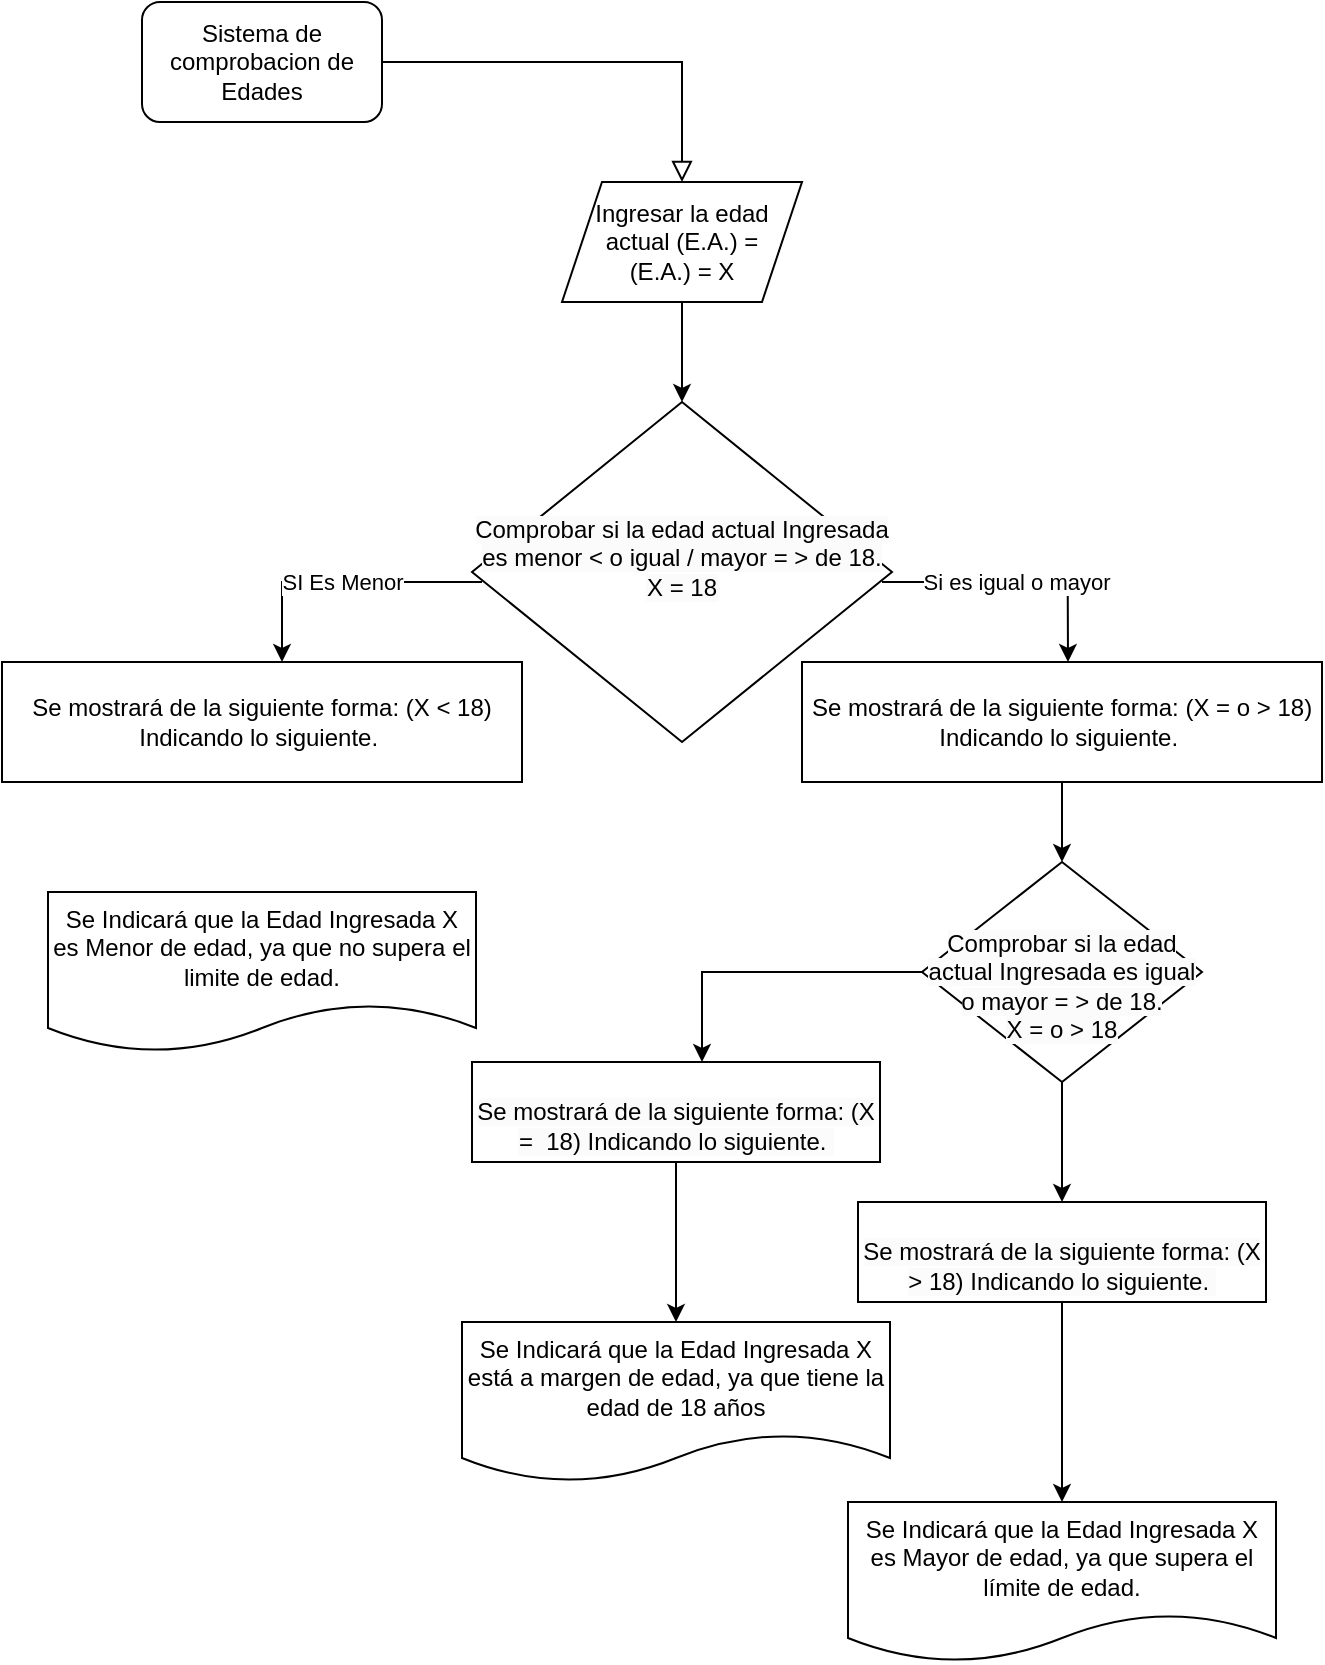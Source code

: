 <mxfile version="22.0.0" type="device">
  <diagram id="C5RBs43oDa-KdzZeNtuy" name="Page-1">
    <mxGraphModel dx="880" dy="481" grid="1" gridSize="10" guides="1" tooltips="1" connect="1" arrows="1" fold="1" page="1" pageScale="1" pageWidth="827" pageHeight="1169" math="0" shadow="0">
      <root>
        <mxCell id="WIyWlLk6GJQsqaUBKTNV-0" />
        <mxCell id="WIyWlLk6GJQsqaUBKTNV-1" parent="WIyWlLk6GJQsqaUBKTNV-0" />
        <mxCell id="WIyWlLk6GJQsqaUBKTNV-2" value="" style="rounded=0;html=1;jettySize=auto;orthogonalLoop=1;fontSize=11;endArrow=block;endFill=0;endSize=8;strokeWidth=1;shadow=0;labelBackgroundColor=none;edgeStyle=orthogonalEdgeStyle;exitX=1;exitY=0.5;exitDx=0;exitDy=0;" parent="WIyWlLk6GJQsqaUBKTNV-1" source="RM-DHoep1sbOCNY-KhmT-0" edge="1">
          <mxGeometry relative="1" as="geometry">
            <mxPoint x="220" y="120" as="sourcePoint" />
            <mxPoint x="430" y="160" as="targetPoint" />
            <Array as="points">
              <mxPoint x="280" y="100" />
              <mxPoint x="430" y="100" />
            </Array>
          </mxGeometry>
        </mxCell>
        <mxCell id="RM-DHoep1sbOCNY-KhmT-0" value="Sistema de comprobacion de Edades" style="rounded=1;whiteSpace=wrap;html=1;" vertex="1" parent="WIyWlLk6GJQsqaUBKTNV-1">
          <mxGeometry x="160" y="70" width="120" height="60" as="geometry" />
        </mxCell>
        <mxCell id="RM-DHoep1sbOCNY-KhmT-1" value="Ingresar la edad actual (E.A.) =&lt;br&gt;(E.A.) = X" style="shape=parallelogram;perimeter=parallelogramPerimeter;whiteSpace=wrap;html=1;fixedSize=1;" vertex="1" parent="WIyWlLk6GJQsqaUBKTNV-1">
          <mxGeometry x="370" y="160" width="120" height="60" as="geometry" />
        </mxCell>
        <mxCell id="RM-DHoep1sbOCNY-KhmT-2" value="" style="endArrow=classic;html=1;rounded=0;" edge="1" parent="WIyWlLk6GJQsqaUBKTNV-1" source="RM-DHoep1sbOCNY-KhmT-1">
          <mxGeometry width="50" height="50" relative="1" as="geometry">
            <mxPoint x="429.5" y="220" as="sourcePoint" />
            <mxPoint x="430" y="270" as="targetPoint" />
          </mxGeometry>
        </mxCell>
        <mxCell id="RM-DHoep1sbOCNY-KhmT-4" value="&#xa;&lt;span style=&quot;color: rgb(0, 0, 0); font-family: Helvetica; font-size: 12px; font-style: normal; font-variant-ligatures: normal; font-variant-caps: normal; font-weight: 400; letter-spacing: normal; orphans: 2; text-align: center; text-indent: 0px; text-transform: none; widows: 2; word-spacing: 0px; -webkit-text-stroke-width: 0px; background-color: rgb(251, 251, 251); text-decoration-thickness: initial; text-decoration-style: initial; text-decoration-color: initial; float: none; display: inline !important;&quot;&gt;Comprobar si la edad actual Ingresada es menor &amp;lt; o igual / mayor = &amp;gt; de 18.&lt;/span&gt;&lt;br style=&quot;border-color: var(--border-color); color: rgb(0, 0, 0); font-family: Helvetica; font-size: 12px; font-style: normal; font-variant-ligatures: normal; font-variant-caps: normal; font-weight: 400; letter-spacing: normal; orphans: 2; text-align: center; text-indent: 0px; text-transform: none; widows: 2; word-spacing: 0px; -webkit-text-stroke-width: 0px; background-color: rgb(251, 251, 251); text-decoration-thickness: initial; text-decoration-style: initial; text-decoration-color: initial;&quot;&gt;&lt;span style=&quot;color: rgb(0, 0, 0); font-family: Helvetica; font-size: 12px; font-style: normal; font-variant-ligatures: normal; font-variant-caps: normal; font-weight: 400; letter-spacing: normal; orphans: 2; text-align: center; text-indent: 0px; text-transform: none; widows: 2; word-spacing: 0px; -webkit-text-stroke-width: 0px; background-color: rgb(251, 251, 251); text-decoration-thickness: initial; text-decoration-style: initial; text-decoration-color: initial; float: none; display: inline !important;&quot;&gt;X = 18&lt;/span&gt;&#xa;&#xa;" style="rhombus;whiteSpace=wrap;html=1;" vertex="1" parent="WIyWlLk6GJQsqaUBKTNV-1">
          <mxGeometry x="325" y="270" width="210" height="170" as="geometry" />
        </mxCell>
        <mxCell id="RM-DHoep1sbOCNY-KhmT-5" value="SI Es Menor" style="endArrow=classic;html=1;rounded=0;" edge="1" parent="WIyWlLk6GJQsqaUBKTNV-1">
          <mxGeometry width="50" height="50" relative="1" as="geometry">
            <mxPoint x="330" y="360" as="sourcePoint" />
            <mxPoint x="230" y="400" as="targetPoint" />
            <Array as="points">
              <mxPoint x="260" y="360" />
              <mxPoint x="230" y="360" />
            </Array>
          </mxGeometry>
        </mxCell>
        <mxCell id="RM-DHoep1sbOCNY-KhmT-6" value="Si es igual o mayor" style="endArrow=classic;html=1;rounded=0;" edge="1" parent="WIyWlLk6GJQsqaUBKTNV-1">
          <mxGeometry width="50" height="50" relative="1" as="geometry">
            <mxPoint x="530" y="360" as="sourcePoint" />
            <mxPoint x="623" y="400" as="targetPoint" />
            <Array as="points">
              <mxPoint x="622.85" y="360" />
            </Array>
          </mxGeometry>
        </mxCell>
        <mxCell id="RM-DHoep1sbOCNY-KhmT-7" value="Se mostrará de la siguiente forma: (X &amp;lt; 18) Indicando lo siguiente.&amp;nbsp;" style="rounded=0;whiteSpace=wrap;html=1;" vertex="1" parent="WIyWlLk6GJQsqaUBKTNV-1">
          <mxGeometry x="90" y="400" width="260" height="60" as="geometry" />
        </mxCell>
        <mxCell id="RM-DHoep1sbOCNY-KhmT-11" value="" style="edgeStyle=orthogonalEdgeStyle;rounded=0;orthogonalLoop=1;jettySize=auto;html=1;" edge="1" parent="WIyWlLk6GJQsqaUBKTNV-1" source="RM-DHoep1sbOCNY-KhmT-8" target="RM-DHoep1sbOCNY-KhmT-10">
          <mxGeometry relative="1" as="geometry" />
        </mxCell>
        <mxCell id="RM-DHoep1sbOCNY-KhmT-8" value="Se mostrará de la siguiente forma: (X = o &amp;gt; 18) Indicando lo siguiente.&amp;nbsp;" style="rounded=0;whiteSpace=wrap;html=1;" vertex="1" parent="WIyWlLk6GJQsqaUBKTNV-1">
          <mxGeometry x="490" y="400" width="260" height="60" as="geometry" />
        </mxCell>
        <mxCell id="RM-DHoep1sbOCNY-KhmT-14" value="" style="edgeStyle=orthogonalEdgeStyle;rounded=0;orthogonalLoop=1;jettySize=auto;html=1;" edge="1" parent="WIyWlLk6GJQsqaUBKTNV-1" source="RM-DHoep1sbOCNY-KhmT-10" target="RM-DHoep1sbOCNY-KhmT-13">
          <mxGeometry relative="1" as="geometry" />
        </mxCell>
        <mxCell id="RM-DHoep1sbOCNY-KhmT-15" value="" style="edgeStyle=orthogonalEdgeStyle;rounded=0;orthogonalLoop=1;jettySize=auto;html=1;" edge="1" parent="WIyWlLk6GJQsqaUBKTNV-1" source="RM-DHoep1sbOCNY-KhmT-10" target="RM-DHoep1sbOCNY-KhmT-12">
          <mxGeometry relative="1" as="geometry">
            <Array as="points">
              <mxPoint x="440" y="555" />
            </Array>
          </mxGeometry>
        </mxCell>
        <mxCell id="RM-DHoep1sbOCNY-KhmT-10" value="&lt;br&gt;&lt;span style=&quot;color: rgb(0, 0, 0); font-family: Helvetica; font-size: 12px; font-style: normal; font-variant-ligatures: normal; font-variant-caps: normal; font-weight: 400; letter-spacing: normal; orphans: 2; text-align: center; text-indent: 0px; text-transform: none; widows: 2; word-spacing: 0px; -webkit-text-stroke-width: 0px; background-color: rgb(251, 251, 251); text-decoration-thickness: initial; text-decoration-style: initial; text-decoration-color: initial; float: none; display: inline !important;&quot;&gt;Comprobar si la edad actual Ingresada es igual o mayor = &amp;gt; de 18.&lt;/span&gt;&lt;br style=&quot;border-color: var(--border-color); color: rgb(0, 0, 0); font-family: Helvetica; font-size: 12px; font-style: normal; font-variant-ligatures: normal; font-variant-caps: normal; font-weight: 400; letter-spacing: normal; orphans: 2; text-align: center; text-indent: 0px; text-transform: none; widows: 2; word-spacing: 0px; -webkit-text-stroke-width: 0px; background-color: rgb(251, 251, 251); text-decoration-thickness: initial; text-decoration-style: initial; text-decoration-color: initial;&quot;&gt;&lt;span style=&quot;color: rgb(0, 0, 0); font-family: Helvetica; font-size: 12px; font-style: normal; font-variant-ligatures: normal; font-variant-caps: normal; font-weight: 400; letter-spacing: normal; orphans: 2; text-align: center; text-indent: 0px; text-transform: none; widows: 2; word-spacing: 0px; -webkit-text-stroke-width: 0px; background-color: rgb(251, 251, 251); text-decoration-thickness: initial; text-decoration-style: initial; text-decoration-color: initial; float: none; display: inline !important;&quot;&gt;X = o &amp;gt; 18&lt;/span&gt;&lt;br&gt;" style="rhombus;whiteSpace=wrap;html=1;" vertex="1" parent="WIyWlLk6GJQsqaUBKTNV-1">
          <mxGeometry x="550" y="500" width="140" height="110" as="geometry" />
        </mxCell>
        <mxCell id="RM-DHoep1sbOCNY-KhmT-20" value="" style="edgeStyle=orthogonalEdgeStyle;rounded=0;orthogonalLoop=1;jettySize=auto;html=1;" edge="1" parent="WIyWlLk6GJQsqaUBKTNV-1" source="RM-DHoep1sbOCNY-KhmT-12" target="RM-DHoep1sbOCNY-KhmT-18">
          <mxGeometry relative="1" as="geometry" />
        </mxCell>
        <mxCell id="RM-DHoep1sbOCNY-KhmT-12" value="&lt;br&gt;&lt;span style=&quot;color: rgb(0, 0, 0); font-family: Helvetica; font-size: 12px; font-style: normal; font-variant-ligatures: normal; font-variant-caps: normal; font-weight: 400; letter-spacing: normal; orphans: 2; text-align: center; text-indent: 0px; text-transform: none; widows: 2; word-spacing: 0px; -webkit-text-stroke-width: 0px; background-color: rgb(251, 251, 251); text-decoration-thickness: initial; text-decoration-style: initial; text-decoration-color: initial; float: none; display: inline !important;&quot;&gt;Se mostrará de la siguiente forma: (X =&amp;nbsp; 18) Indicando lo siguiente.&amp;nbsp;&lt;/span&gt;&lt;br&gt;" style="rounded=0;whiteSpace=wrap;html=1;" vertex="1" parent="WIyWlLk6GJQsqaUBKTNV-1">
          <mxGeometry x="325" y="600" width="204" height="50" as="geometry" />
        </mxCell>
        <mxCell id="RM-DHoep1sbOCNY-KhmT-21" value="" style="edgeStyle=orthogonalEdgeStyle;rounded=0;orthogonalLoop=1;jettySize=auto;html=1;" edge="1" parent="WIyWlLk6GJQsqaUBKTNV-1" source="RM-DHoep1sbOCNY-KhmT-13" target="RM-DHoep1sbOCNY-KhmT-19">
          <mxGeometry relative="1" as="geometry" />
        </mxCell>
        <mxCell id="RM-DHoep1sbOCNY-KhmT-13" value="&lt;br&gt;&lt;span style=&quot;color: rgb(0, 0, 0); font-family: Helvetica; font-size: 12px; font-style: normal; font-variant-ligatures: normal; font-variant-caps: normal; font-weight: 400; letter-spacing: normal; orphans: 2; text-align: center; text-indent: 0px; text-transform: none; widows: 2; word-spacing: 0px; -webkit-text-stroke-width: 0px; background-color: rgb(251, 251, 251); text-decoration-thickness: initial; text-decoration-style: initial; text-decoration-color: initial; float: none; display: inline !important;&quot;&gt;Se mostrará de la siguiente forma: (X &amp;gt; 18) Indicando lo siguiente.&amp;nbsp;&lt;/span&gt;&lt;br&gt;" style="rounded=0;whiteSpace=wrap;html=1;" vertex="1" parent="WIyWlLk6GJQsqaUBKTNV-1">
          <mxGeometry x="518" y="670" width="204" height="50" as="geometry" />
        </mxCell>
        <mxCell id="RM-DHoep1sbOCNY-KhmT-16" style="edgeStyle=orthogonalEdgeStyle;rounded=0;orthogonalLoop=1;jettySize=auto;html=1;exitX=0.5;exitY=1;exitDx=0;exitDy=0;" edge="1" parent="WIyWlLk6GJQsqaUBKTNV-1" source="RM-DHoep1sbOCNY-KhmT-12" target="RM-DHoep1sbOCNY-KhmT-12">
          <mxGeometry relative="1" as="geometry" />
        </mxCell>
        <mxCell id="RM-DHoep1sbOCNY-KhmT-17" value="Se Indicará que la Edad Ingresada X es Menor de edad, ya que no supera el limite de edad." style="shape=document;whiteSpace=wrap;html=1;boundedLbl=1;" vertex="1" parent="WIyWlLk6GJQsqaUBKTNV-1">
          <mxGeometry x="113" y="515" width="214" height="80" as="geometry" />
        </mxCell>
        <mxCell id="RM-DHoep1sbOCNY-KhmT-18" value="Se Indicará que la Edad Ingresada X está a margen de edad, ya que tiene la edad de 18 años" style="shape=document;whiteSpace=wrap;html=1;boundedLbl=1;" vertex="1" parent="WIyWlLk6GJQsqaUBKTNV-1">
          <mxGeometry x="320" y="730" width="214" height="80" as="geometry" />
        </mxCell>
        <mxCell id="RM-DHoep1sbOCNY-KhmT-19" value="Se Indicará que la Edad Ingresada X es Mayor de edad, ya que supera el límite de edad." style="shape=document;whiteSpace=wrap;html=1;boundedLbl=1;" vertex="1" parent="WIyWlLk6GJQsqaUBKTNV-1">
          <mxGeometry x="513" y="820" width="214" height="80" as="geometry" />
        </mxCell>
      </root>
    </mxGraphModel>
  </diagram>
</mxfile>
